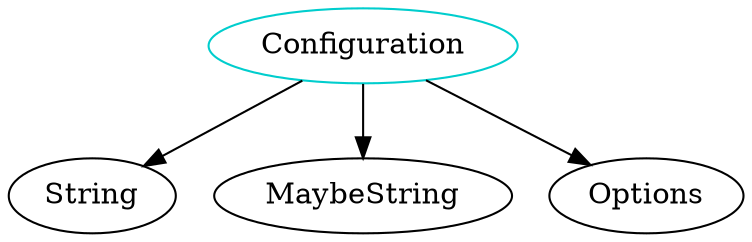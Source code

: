 digraph configuration{
Configuration -> String;
Configuration -> MaybeString;
Configuration -> Options;
Configuration	[shape=oval, color=cyan3, label="Configuration"];
}
